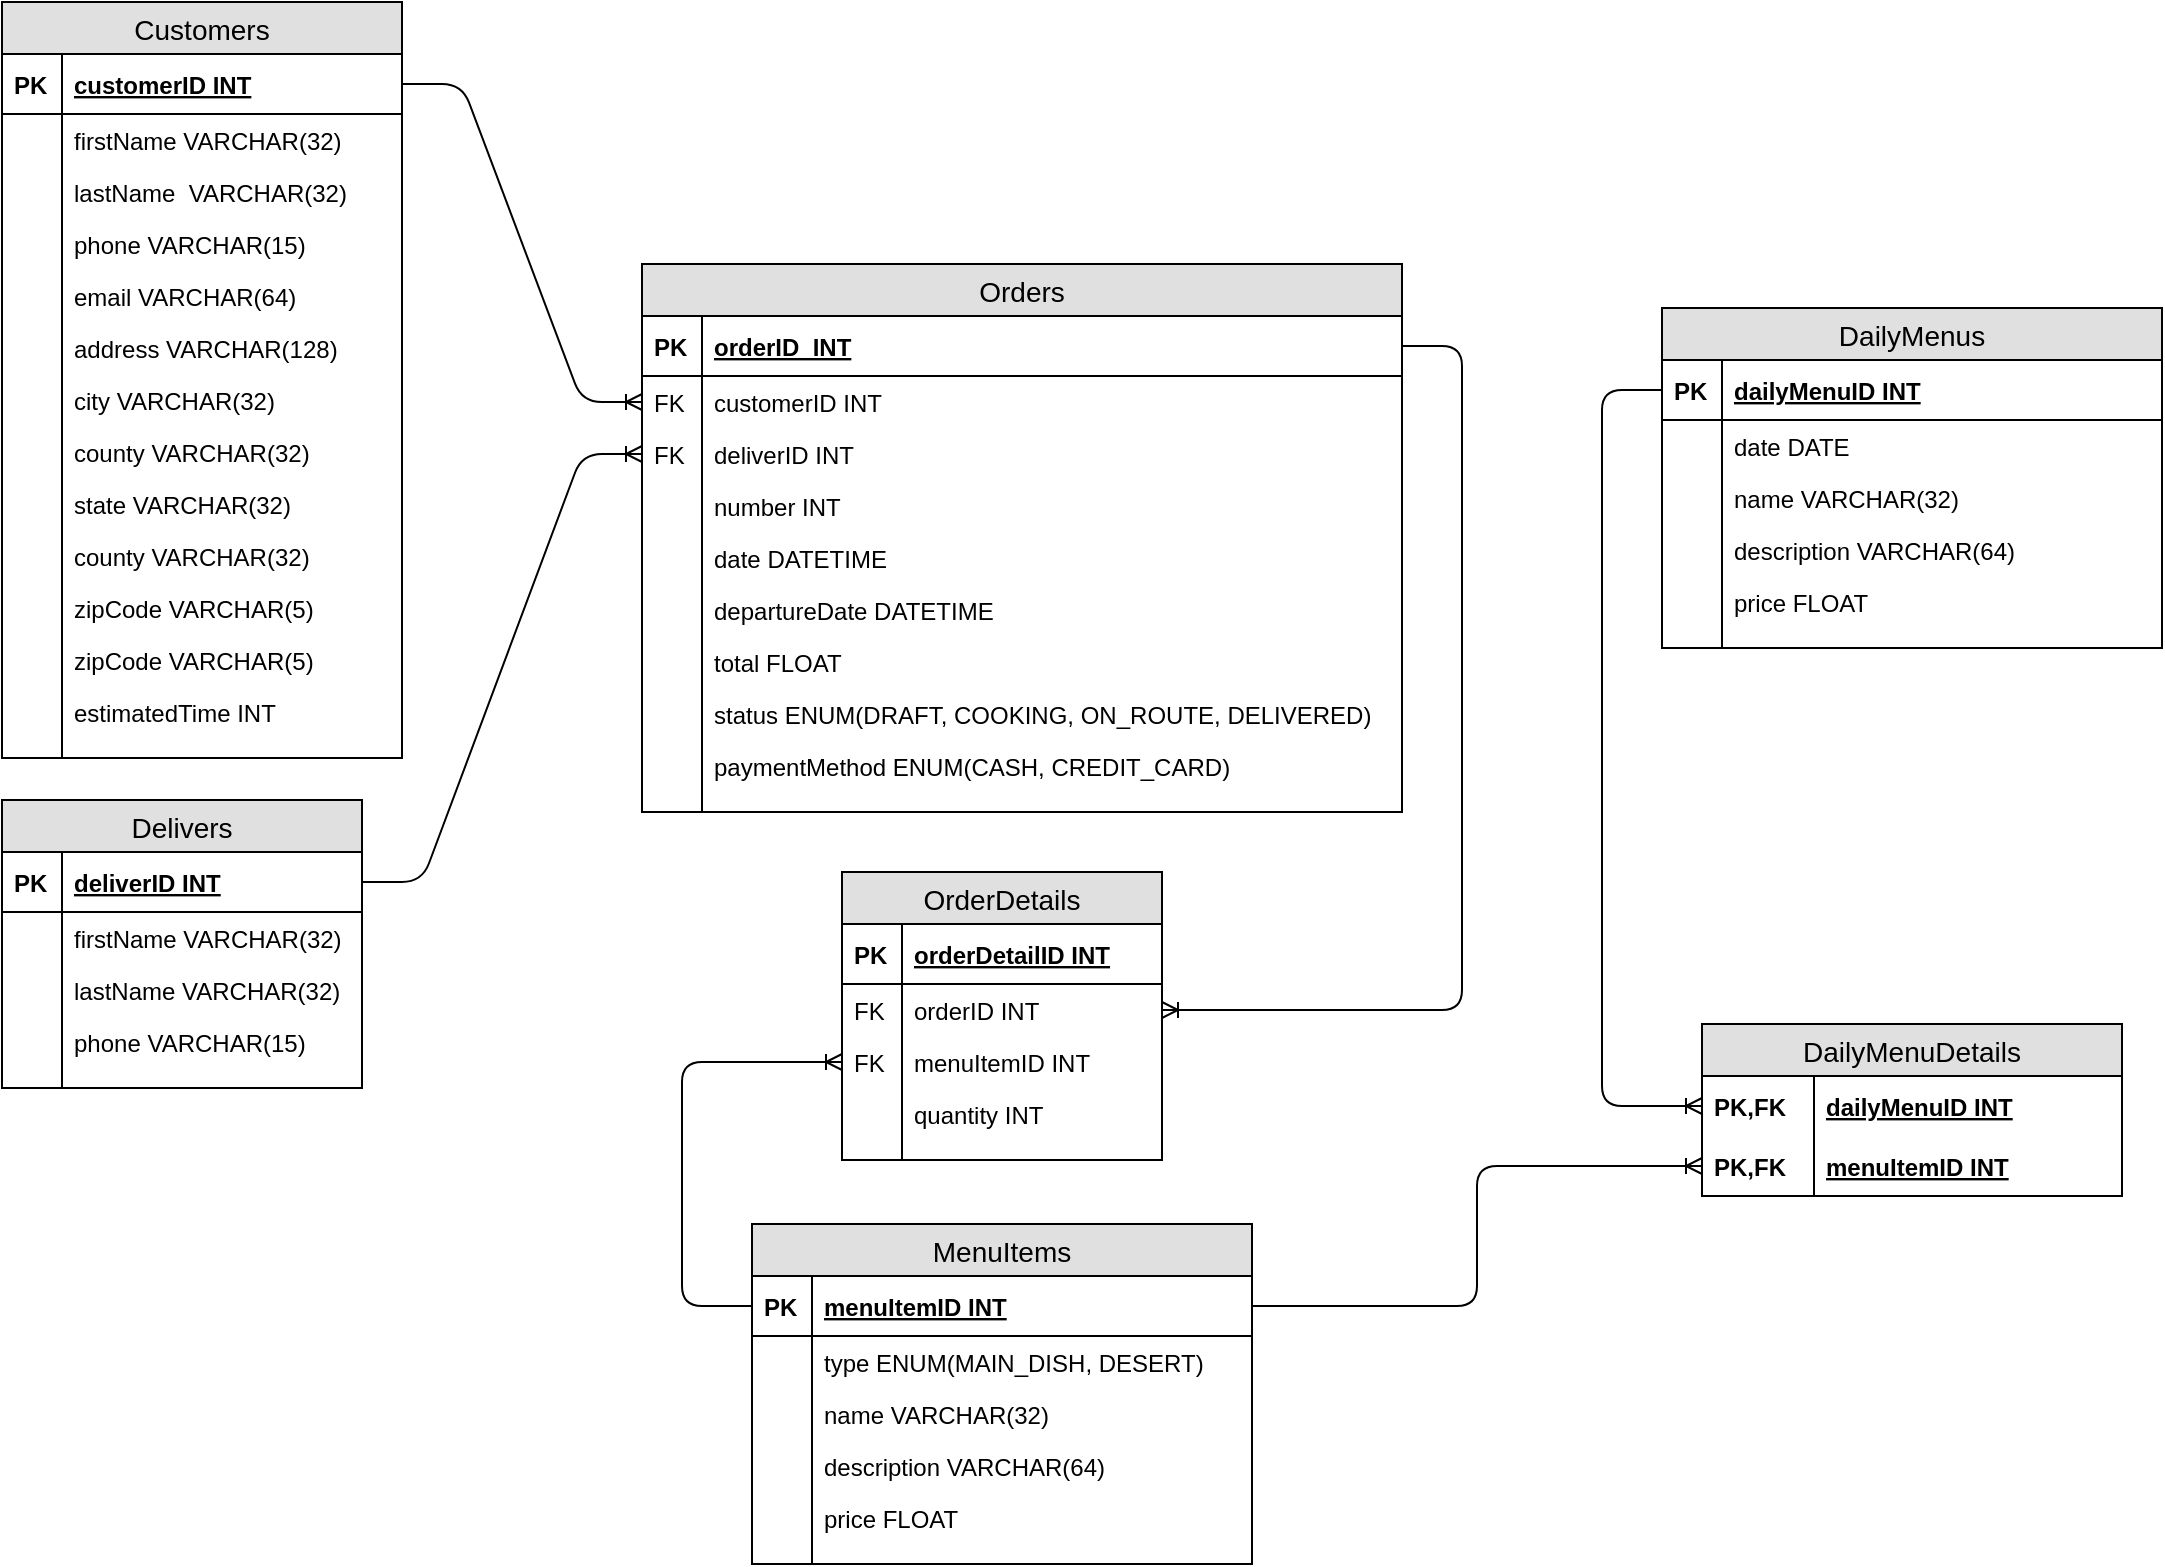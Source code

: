 <mxfile version="12.2.2" type="device" pages="1"><diagram id="wR0KNuhJX3K6WUtiu4oN" name="Page-1"><mxGraphModel dx="1580" dy="1400" grid="1" gridSize="10" guides="1" tooltips="1" connect="1" arrows="1" fold="1" page="1" pageScale="1" pageWidth="1400" pageHeight="850" math="0" shadow="0"><root><mxCell id="0"/><mxCell id="1" parent="0"/><mxCell id="6V4h6MlY9bYVKuWyyU_e-1" value="" style="group" parent="1" vertex="1" connectable="0"><mxGeometry x="160" y="37" width="200" height="326" as="geometry"/></mxCell><mxCell id="FPmMy3zGwwAEb1R0RZ_Z-8" value="Customers" style="swimlane;fontStyle=0;childLayout=stackLayout;horizontal=1;startSize=26;fillColor=#e0e0e0;horizontalStack=0;resizeParent=1;resizeParentMax=0;resizeLast=0;collapsible=1;marginBottom=0;swimlaneFillColor=#ffffff;align=center;fontSize=14;" parent="6V4h6MlY9bYVKuWyyU_e-1" vertex="1"><mxGeometry y="-18" width="200" height="378" as="geometry"><mxRectangle width="100" height="26" as="alternateBounds"/></mxGeometry></mxCell><mxCell id="FPmMy3zGwwAEb1R0RZ_Z-9" value="customerID INT" style="shape=partialRectangle;top=0;left=0;right=0;bottom=1;align=left;verticalAlign=middle;fillColor=none;spacingLeft=34;spacingRight=4;overflow=hidden;rotatable=0;points=[[0,0.5],[1,0.5]];portConstraint=eastwest;dropTarget=0;fontStyle=5;fontSize=12;" parent="FPmMy3zGwwAEb1R0RZ_Z-8" vertex="1"><mxGeometry y="26" width="200" height="30" as="geometry"/></mxCell><mxCell id="FPmMy3zGwwAEb1R0RZ_Z-10" value="PK" style="shape=partialRectangle;top=0;left=0;bottom=0;fillColor=none;align=left;verticalAlign=middle;spacingLeft=4;spacingRight=4;overflow=hidden;rotatable=0;points=[];portConstraint=eastwest;part=1;fontSize=12;fontStyle=1" parent="FPmMy3zGwwAEb1R0RZ_Z-9" vertex="1" connectable="0"><mxGeometry width="30" height="30" as="geometry"/></mxCell><mxCell id="FPmMy3zGwwAEb1R0RZ_Z-11" value="firstName VARCHAR(32)" style="shape=partialRectangle;top=0;left=0;right=0;bottom=0;align=left;verticalAlign=top;fillColor=none;spacingLeft=34;spacingRight=4;overflow=hidden;rotatable=0;points=[[0,0.5],[1,0.5]];portConstraint=eastwest;dropTarget=0;fontSize=12;" parent="FPmMy3zGwwAEb1R0RZ_Z-8" vertex="1"><mxGeometry y="56" width="200" height="26" as="geometry"/></mxCell><mxCell id="FPmMy3zGwwAEb1R0RZ_Z-12" value="" style="shape=partialRectangle;top=0;left=0;bottom=0;fillColor=none;align=left;verticalAlign=top;spacingLeft=4;spacingRight=4;overflow=hidden;rotatable=0;points=[];portConstraint=eastwest;part=1;fontSize=12;" parent="FPmMy3zGwwAEb1R0RZ_Z-11" vertex="1" connectable="0"><mxGeometry width="30" height="26" as="geometry"/></mxCell><mxCell id="FPmMy3zGwwAEb1R0RZ_Z-13" value="lastName  VARCHAR(32)" style="shape=partialRectangle;top=0;left=0;right=0;bottom=0;align=left;verticalAlign=top;fillColor=none;spacingLeft=34;spacingRight=4;overflow=hidden;rotatable=0;points=[[0,0.5],[1,0.5]];portConstraint=eastwest;dropTarget=0;fontSize=12;" parent="FPmMy3zGwwAEb1R0RZ_Z-8" vertex="1"><mxGeometry y="82" width="200" height="26" as="geometry"/></mxCell><mxCell id="FPmMy3zGwwAEb1R0RZ_Z-14" value="" style="shape=partialRectangle;top=0;left=0;bottom=0;fillColor=none;align=left;verticalAlign=top;spacingLeft=4;spacingRight=4;overflow=hidden;rotatable=0;points=[];portConstraint=eastwest;part=1;fontSize=12;" parent="FPmMy3zGwwAEb1R0RZ_Z-13" vertex="1" connectable="0"><mxGeometry width="30" height="26" as="geometry"/></mxCell><mxCell id="FPmMy3zGwwAEb1R0RZ_Z-15" value="phone VARCHAR(15)" style="shape=partialRectangle;top=0;left=0;right=0;bottom=0;align=left;verticalAlign=top;fillColor=none;spacingLeft=34;spacingRight=4;overflow=hidden;rotatable=0;points=[[0,0.5],[1,0.5]];portConstraint=eastwest;dropTarget=0;fontSize=12;" parent="FPmMy3zGwwAEb1R0RZ_Z-8" vertex="1"><mxGeometry y="108" width="200" height="26" as="geometry"/></mxCell><mxCell id="FPmMy3zGwwAEb1R0RZ_Z-16" value="" style="shape=partialRectangle;top=0;left=0;bottom=0;fillColor=none;align=left;verticalAlign=top;spacingLeft=4;spacingRight=4;overflow=hidden;rotatable=0;points=[];portConstraint=eastwest;part=1;fontSize=12;" parent="FPmMy3zGwwAEb1R0RZ_Z-15" vertex="1" connectable="0"><mxGeometry width="30" height="26" as="geometry"/></mxCell><mxCell id="Izu8OFCrph6kNY3dcC4S-18" value="email VARCHAR(64)" style="shape=partialRectangle;top=0;left=0;right=0;bottom=0;align=left;verticalAlign=top;fillColor=none;spacingLeft=34;spacingRight=4;overflow=hidden;rotatable=0;points=[[0,0.5],[1,0.5]];portConstraint=eastwest;dropTarget=0;fontSize=12;" parent="FPmMy3zGwwAEb1R0RZ_Z-8" vertex="1"><mxGeometry y="134" width="200" height="26" as="geometry"/></mxCell><mxCell id="Izu8OFCrph6kNY3dcC4S-19" value="" style="shape=partialRectangle;top=0;left=0;bottom=0;fillColor=none;align=left;verticalAlign=top;spacingLeft=4;spacingRight=4;overflow=hidden;rotatable=0;points=[];portConstraint=eastwest;part=1;fontSize=12;" parent="Izu8OFCrph6kNY3dcC4S-18" vertex="1" connectable="0"><mxGeometry width="30" height="26" as="geometry"/></mxCell><mxCell id="Izu8OFCrph6kNY3dcC4S-22" value="address VARCHAR(128)" style="shape=partialRectangle;top=0;left=0;right=0;bottom=0;align=left;verticalAlign=top;fillColor=none;spacingLeft=34;spacingRight=4;overflow=hidden;rotatable=0;points=[[0,0.5],[1,0.5]];portConstraint=eastwest;dropTarget=0;fontSize=12;" parent="FPmMy3zGwwAEb1R0RZ_Z-8" vertex="1"><mxGeometry y="160" width="200" height="26" as="geometry"/></mxCell><mxCell id="Izu8OFCrph6kNY3dcC4S-23" value="" style="shape=partialRectangle;top=0;left=0;bottom=0;fillColor=none;align=left;verticalAlign=top;spacingLeft=4;spacingRight=4;overflow=hidden;rotatable=0;points=[];portConstraint=eastwest;part=1;fontSize=12;" parent="Izu8OFCrph6kNY3dcC4S-22" vertex="1" connectable="0"><mxGeometry width="30" height="26" as="geometry"/></mxCell><mxCell id="Izu8OFCrph6kNY3dcC4S-24" value="city VARCHAR(32)" style="shape=partialRectangle;top=0;left=0;right=0;bottom=0;align=left;verticalAlign=top;fillColor=none;spacingLeft=34;spacingRight=4;overflow=hidden;rotatable=0;points=[[0,0.5],[1,0.5]];portConstraint=eastwest;dropTarget=0;fontSize=12;" parent="FPmMy3zGwwAEb1R0RZ_Z-8" vertex="1"><mxGeometry y="186" width="200" height="26" as="geometry"/></mxCell><mxCell id="Izu8OFCrph6kNY3dcC4S-25" value="" style="shape=partialRectangle;top=0;left=0;bottom=0;fillColor=none;align=left;verticalAlign=top;spacingLeft=4;spacingRight=4;overflow=hidden;rotatable=0;points=[];portConstraint=eastwest;part=1;fontSize=12;" parent="Izu8OFCrph6kNY3dcC4S-24" vertex="1" connectable="0"><mxGeometry width="30" height="26" as="geometry"/></mxCell><mxCell id="Izu8OFCrph6kNY3dcC4S-28" value="county VARCHAR(32)" style="shape=partialRectangle;top=0;left=0;right=0;bottom=0;align=left;verticalAlign=top;fillColor=none;spacingLeft=34;spacingRight=4;overflow=hidden;rotatable=0;points=[[0,0.5],[1,0.5]];portConstraint=eastwest;dropTarget=0;fontSize=12;" parent="FPmMy3zGwwAEb1R0RZ_Z-8" vertex="1"><mxGeometry y="212" width="200" height="26" as="geometry"/></mxCell><mxCell id="Izu8OFCrph6kNY3dcC4S-29" value="" style="shape=partialRectangle;top=0;left=0;bottom=0;fillColor=none;align=left;verticalAlign=top;spacingLeft=4;spacingRight=4;overflow=hidden;rotatable=0;points=[];portConstraint=eastwest;part=1;fontSize=12;" parent="Izu8OFCrph6kNY3dcC4S-28" vertex="1" connectable="0"><mxGeometry width="30" height="26" as="geometry"/></mxCell><mxCell id="Izu8OFCrph6kNY3dcC4S-26" value="state VARCHAR(32)" style="shape=partialRectangle;top=0;left=0;right=0;bottom=0;align=left;verticalAlign=top;fillColor=none;spacingLeft=34;spacingRight=4;overflow=hidden;rotatable=0;points=[[0,0.5],[1,0.5]];portConstraint=eastwest;dropTarget=0;fontSize=12;" parent="FPmMy3zGwwAEb1R0RZ_Z-8" vertex="1"><mxGeometry y="238" width="200" height="26" as="geometry"/></mxCell><mxCell id="Izu8OFCrph6kNY3dcC4S-27" value="" style="shape=partialRectangle;top=0;left=0;bottom=0;fillColor=none;align=left;verticalAlign=top;spacingLeft=4;spacingRight=4;overflow=hidden;rotatable=0;points=[];portConstraint=eastwest;part=1;fontSize=12;" parent="Izu8OFCrph6kNY3dcC4S-26" vertex="1" connectable="0"><mxGeometry width="30" height="26" as="geometry"/></mxCell><mxCell id="Izu8OFCrph6kNY3dcC4S-30" value="county VARCHAR(32)" style="shape=partialRectangle;top=0;left=0;right=0;bottom=0;align=left;verticalAlign=top;fillColor=none;spacingLeft=34;spacingRight=4;overflow=hidden;rotatable=0;points=[[0,0.5],[1,0.5]];portConstraint=eastwest;dropTarget=0;fontSize=12;" parent="FPmMy3zGwwAEb1R0RZ_Z-8" vertex="1"><mxGeometry y="264" width="200" height="26" as="geometry"/></mxCell><mxCell id="Izu8OFCrph6kNY3dcC4S-31" value="" style="shape=partialRectangle;top=0;left=0;bottom=0;fillColor=none;align=left;verticalAlign=top;spacingLeft=4;spacingRight=4;overflow=hidden;rotatable=0;points=[];portConstraint=eastwest;part=1;fontSize=12;" parent="Izu8OFCrph6kNY3dcC4S-30" vertex="1" connectable="0"><mxGeometry width="30" height="26" as="geometry"/></mxCell><mxCell id="Izu8OFCrph6kNY3dcC4S-32" value="zipCode VARCHAR(5)" style="shape=partialRectangle;top=0;left=0;right=0;bottom=0;align=left;verticalAlign=top;fillColor=none;spacingLeft=34;spacingRight=4;overflow=hidden;rotatable=0;points=[[0,0.5],[1,0.5]];portConstraint=eastwest;dropTarget=0;fontSize=12;" parent="FPmMy3zGwwAEb1R0RZ_Z-8" vertex="1"><mxGeometry y="290" width="200" height="26" as="geometry"/></mxCell><mxCell id="Izu8OFCrph6kNY3dcC4S-33" value="" style="shape=partialRectangle;top=0;left=0;bottom=0;fillColor=none;align=left;verticalAlign=top;spacingLeft=4;spacingRight=4;overflow=hidden;rotatable=0;points=[];portConstraint=eastwest;part=1;fontSize=12;" parent="Izu8OFCrph6kNY3dcC4S-32" vertex="1" connectable="0"><mxGeometry width="30" height="26" as="geometry"/></mxCell><mxCell id="CyYUseVfOM9XEdmcsI3x-57" value="zipCode VARCHAR(5)" style="shape=partialRectangle;top=0;left=0;right=0;bottom=0;align=left;verticalAlign=top;fillColor=none;spacingLeft=34;spacingRight=4;overflow=hidden;rotatable=0;points=[[0,0.5],[1,0.5]];portConstraint=eastwest;dropTarget=0;fontSize=12;" vertex="1" parent="FPmMy3zGwwAEb1R0RZ_Z-8"><mxGeometry y="316" width="200" height="26" as="geometry"/></mxCell><mxCell id="CyYUseVfOM9XEdmcsI3x-58" value="" style="shape=partialRectangle;top=0;left=0;bottom=0;fillColor=none;align=left;verticalAlign=top;spacingLeft=4;spacingRight=4;overflow=hidden;rotatable=0;points=[];portConstraint=eastwest;part=1;fontSize=12;" vertex="1" connectable="0" parent="CyYUseVfOM9XEdmcsI3x-57"><mxGeometry width="30" height="26" as="geometry"/></mxCell><mxCell id="CyYUseVfOM9XEdmcsI3x-97" value="estimatedTime INT" style="shape=partialRectangle;top=0;left=0;right=0;bottom=0;align=left;verticalAlign=top;fillColor=none;spacingLeft=34;spacingRight=4;overflow=hidden;rotatable=0;points=[[0,0.5],[1,0.5]];portConstraint=eastwest;dropTarget=0;fontSize=12;" vertex="1" parent="FPmMy3zGwwAEb1R0RZ_Z-8"><mxGeometry y="342" width="200" height="26" as="geometry"/></mxCell><mxCell id="CyYUseVfOM9XEdmcsI3x-98" value="" style="shape=partialRectangle;top=0;left=0;bottom=0;fillColor=none;align=left;verticalAlign=top;spacingLeft=4;spacingRight=4;overflow=hidden;rotatable=0;points=[];portConstraint=eastwest;part=1;fontSize=12;" vertex="1" connectable="0" parent="CyYUseVfOM9XEdmcsI3x-97"><mxGeometry width="30" height="26" as="geometry"/></mxCell><mxCell id="FPmMy3zGwwAEb1R0RZ_Z-17" value="" style="shape=partialRectangle;top=0;left=0;right=0;bottom=0;align=left;verticalAlign=top;fillColor=none;spacingLeft=34;spacingRight=4;overflow=hidden;rotatable=0;points=[[0,0.5],[1,0.5]];portConstraint=eastwest;dropTarget=0;fontSize=12;" parent="FPmMy3zGwwAEb1R0RZ_Z-8" vertex="1"><mxGeometry y="368" width="200" height="10" as="geometry"/></mxCell><mxCell id="FPmMy3zGwwAEb1R0RZ_Z-18" value="" style="shape=partialRectangle;top=0;left=0;bottom=0;fillColor=none;align=left;verticalAlign=top;spacingLeft=4;spacingRight=4;overflow=hidden;rotatable=0;points=[];portConstraint=eastwest;part=1;fontSize=12;" parent="FPmMy3zGwwAEb1R0RZ_Z-17" vertex="1" connectable="0"><mxGeometry width="30" height="10" as="geometry"/></mxCell><mxCell id="Izu8OFCrph6kNY3dcC4S-77" value="" style="edgeStyle=entityRelationEdgeStyle;fontSize=12;html=1;endArrow=ERoneToMany;exitX=1;exitY=0.5;exitDx=0;exitDy=0;entryX=0;entryY=0.5;entryDx=0;entryDy=0;" parent="1" source="FPmMy3zGwwAEb1R0RZ_Z-9" target="FPmMy3zGwwAEb1R0RZ_Z-22" edge="1"><mxGeometry width="100" height="100" relative="1" as="geometry"><mxPoint x="100" y="560" as="sourcePoint"/><mxPoint x="200" y="460" as="targetPoint"/></mxGeometry></mxCell><mxCell id="FPmMy3zGwwAEb1R0RZ_Z-19" value="Orders" style="swimlane;fontStyle=0;childLayout=stackLayout;horizontal=1;startSize=26;fillColor=#e0e0e0;horizontalStack=0;resizeParent=1;resizeParentMax=0;resizeLast=0;collapsible=1;marginBottom=0;swimlaneFillColor=#ffffff;align=center;fontSize=14;" parent="1" vertex="1"><mxGeometry x="480" y="150" width="380" height="274" as="geometry"/></mxCell><mxCell id="FPmMy3zGwwAEb1R0RZ_Z-20" value="orderID  INT" style="shape=partialRectangle;top=0;left=0;right=0;bottom=1;align=left;verticalAlign=middle;fillColor=none;spacingLeft=34;spacingRight=4;overflow=hidden;rotatable=0;points=[[0,0.5],[1,0.5]];portConstraint=eastwest;dropTarget=0;fontStyle=5;fontSize=12;" parent="FPmMy3zGwwAEb1R0RZ_Z-19" vertex="1"><mxGeometry y="26" width="380" height="30" as="geometry"/></mxCell><mxCell id="FPmMy3zGwwAEb1R0RZ_Z-21" value="PK" style="shape=partialRectangle;top=0;left=0;bottom=0;fillColor=none;align=left;verticalAlign=middle;spacingLeft=4;spacingRight=4;overflow=hidden;rotatable=0;points=[];portConstraint=eastwest;part=1;fontSize=12;fontStyle=1" parent="FPmMy3zGwwAEb1R0RZ_Z-20" vertex="1" connectable="0"><mxGeometry width="30" height="30" as="geometry"/></mxCell><mxCell id="FPmMy3zGwwAEb1R0RZ_Z-22" value="customerID INT" style="shape=partialRectangle;top=0;left=0;right=0;bottom=0;align=left;verticalAlign=top;fillColor=none;spacingLeft=34;spacingRight=4;overflow=hidden;rotatable=0;points=[[0,0.5],[1,0.5]];portConstraint=eastwest;dropTarget=0;fontSize=12;" parent="FPmMy3zGwwAEb1R0RZ_Z-19" vertex="1"><mxGeometry y="56" width="380" height="26" as="geometry"/></mxCell><mxCell id="FPmMy3zGwwAEb1R0RZ_Z-23" value="FK" style="shape=partialRectangle;top=0;left=0;bottom=0;fillColor=none;align=left;verticalAlign=top;spacingLeft=4;spacingRight=4;overflow=hidden;rotatable=0;points=[];portConstraint=eastwest;part=1;fontSize=12;" parent="FPmMy3zGwwAEb1R0RZ_Z-22" vertex="1" connectable="0"><mxGeometry width="30" height="26" as="geometry"/></mxCell><mxCell id="FPmMy3zGwwAEb1R0RZ_Z-24" value="deliverID INT" style="shape=partialRectangle;top=0;left=0;right=0;bottom=0;align=left;verticalAlign=top;fillColor=none;spacingLeft=34;spacingRight=4;overflow=hidden;rotatable=0;points=[[0,0.5],[1,0.5]];portConstraint=eastwest;dropTarget=0;fontSize=12;" parent="FPmMy3zGwwAEb1R0RZ_Z-19" vertex="1"><mxGeometry y="82" width="380" height="26" as="geometry"/></mxCell><mxCell id="FPmMy3zGwwAEb1R0RZ_Z-25" value="FK" style="shape=partialRectangle;top=0;left=0;bottom=0;fillColor=none;align=left;verticalAlign=top;spacingLeft=4;spacingRight=4;overflow=hidden;rotatable=0;points=[];portConstraint=eastwest;part=1;fontSize=12;" parent="FPmMy3zGwwAEb1R0RZ_Z-24" vertex="1" connectable="0"><mxGeometry width="30" height="26" as="geometry"/></mxCell><mxCell id="CyYUseVfOM9XEdmcsI3x-55" value="number INT" style="shape=partialRectangle;top=0;left=0;right=0;bottom=0;align=left;verticalAlign=top;fillColor=none;spacingLeft=34;spacingRight=4;overflow=hidden;rotatable=0;points=[[0,0.5],[1,0.5]];portConstraint=eastwest;dropTarget=0;fontSize=12;" vertex="1" parent="FPmMy3zGwwAEb1R0RZ_Z-19"><mxGeometry y="108" width="380" height="26" as="geometry"/></mxCell><mxCell id="CyYUseVfOM9XEdmcsI3x-56" value="" style="shape=partialRectangle;top=0;left=0;bottom=0;fillColor=none;align=left;verticalAlign=top;spacingLeft=4;spacingRight=4;overflow=hidden;rotatable=0;points=[];portConstraint=eastwest;part=1;fontSize=12;" vertex="1" connectable="0" parent="CyYUseVfOM9XEdmcsI3x-55"><mxGeometry width="30" height="26" as="geometry"/></mxCell><mxCell id="CyYUseVfOM9XEdmcsI3x-53" value="date DATETIME" style="shape=partialRectangle;top=0;left=0;right=0;bottom=0;align=left;verticalAlign=top;fillColor=none;spacingLeft=34;spacingRight=4;overflow=hidden;rotatable=0;points=[[0,0.5],[1,0.5]];portConstraint=eastwest;dropTarget=0;fontSize=12;" vertex="1" parent="FPmMy3zGwwAEb1R0RZ_Z-19"><mxGeometry y="134" width="380" height="26" as="geometry"/></mxCell><mxCell id="CyYUseVfOM9XEdmcsI3x-54" value="" style="shape=partialRectangle;top=0;left=0;bottom=0;fillColor=none;align=left;verticalAlign=top;spacingLeft=4;spacingRight=4;overflow=hidden;rotatable=0;points=[];portConstraint=eastwest;part=1;fontSize=12;" vertex="1" connectable="0" parent="CyYUseVfOM9XEdmcsI3x-53"><mxGeometry width="30" height="26" as="geometry"/></mxCell><mxCell id="CyYUseVfOM9XEdmcsI3x-95" value="departureDate DATETIME" style="shape=partialRectangle;top=0;left=0;right=0;bottom=0;align=left;verticalAlign=top;fillColor=none;spacingLeft=34;spacingRight=4;overflow=hidden;rotatable=0;points=[[0,0.5],[1,0.5]];portConstraint=eastwest;dropTarget=0;fontSize=12;" vertex="1" parent="FPmMy3zGwwAEb1R0RZ_Z-19"><mxGeometry y="160" width="380" height="26" as="geometry"/></mxCell><mxCell id="CyYUseVfOM9XEdmcsI3x-96" value="" style="shape=partialRectangle;top=0;left=0;bottom=0;fillColor=none;align=left;verticalAlign=top;spacingLeft=4;spacingRight=4;overflow=hidden;rotatable=0;points=[];portConstraint=eastwest;part=1;fontSize=12;" vertex="1" connectable="0" parent="CyYUseVfOM9XEdmcsI3x-95"><mxGeometry width="30" height="26" as="geometry"/></mxCell><mxCell id="FPmMy3zGwwAEb1R0RZ_Z-26" value="total FLOAT" style="shape=partialRectangle;top=0;left=0;right=0;bottom=0;align=left;verticalAlign=top;fillColor=none;spacingLeft=34;spacingRight=4;overflow=hidden;rotatable=0;points=[[0,0.5],[1,0.5]];portConstraint=eastwest;dropTarget=0;fontSize=12;" parent="FPmMy3zGwwAEb1R0RZ_Z-19" vertex="1"><mxGeometry y="186" width="380" height="26" as="geometry"/></mxCell><mxCell id="FPmMy3zGwwAEb1R0RZ_Z-27" value="" style="shape=partialRectangle;top=0;left=0;bottom=0;fillColor=none;align=left;verticalAlign=top;spacingLeft=4;spacingRight=4;overflow=hidden;rotatable=0;points=[];portConstraint=eastwest;part=1;fontSize=12;" parent="FPmMy3zGwwAEb1R0RZ_Z-26" vertex="1" connectable="0"><mxGeometry width="30" height="26" as="geometry"/></mxCell><mxCell id="CyYUseVfOM9XEdmcsI3x-29" value="status ENUM(DRAFT, COOKING, ON_ROUTE, DELIVERED)" style="shape=partialRectangle;top=0;left=0;right=0;bottom=0;align=left;verticalAlign=top;fillColor=none;spacingLeft=34;spacingRight=4;overflow=hidden;rotatable=0;points=[[0,0.5],[1,0.5]];portConstraint=eastwest;dropTarget=0;fontSize=12;" vertex="1" parent="FPmMy3zGwwAEb1R0RZ_Z-19"><mxGeometry y="212" width="380" height="26" as="geometry"/></mxCell><mxCell id="CyYUseVfOM9XEdmcsI3x-30" value="" style="shape=partialRectangle;top=0;left=0;bottom=0;fillColor=none;align=left;verticalAlign=top;spacingLeft=4;spacingRight=4;overflow=hidden;rotatable=0;points=[];portConstraint=eastwest;part=1;fontSize=12;" vertex="1" connectable="0" parent="CyYUseVfOM9XEdmcsI3x-29"><mxGeometry width="30" height="26" as="geometry"/></mxCell><mxCell id="CyYUseVfOM9XEdmcsI3x-51" value="paymentMethod ENUM(CASH, CREDIT_CARD)" style="shape=partialRectangle;top=0;left=0;right=0;bottom=0;align=left;verticalAlign=top;fillColor=none;spacingLeft=34;spacingRight=4;overflow=hidden;rotatable=0;points=[[0,0.5],[1,0.5]];portConstraint=eastwest;dropTarget=0;fontSize=12;" vertex="1" parent="FPmMy3zGwwAEb1R0RZ_Z-19"><mxGeometry y="238" width="380" height="26" as="geometry"/></mxCell><mxCell id="CyYUseVfOM9XEdmcsI3x-52" value="" style="shape=partialRectangle;top=0;left=0;bottom=0;fillColor=none;align=left;verticalAlign=top;spacingLeft=4;spacingRight=4;overflow=hidden;rotatable=0;points=[];portConstraint=eastwest;part=1;fontSize=12;" vertex="1" connectable="0" parent="CyYUseVfOM9XEdmcsI3x-51"><mxGeometry width="30" height="26" as="geometry"/></mxCell><mxCell id="FPmMy3zGwwAEb1R0RZ_Z-28" value="" style="shape=partialRectangle;top=0;left=0;right=0;bottom=0;align=left;verticalAlign=top;fillColor=none;spacingLeft=34;spacingRight=4;overflow=hidden;rotatable=0;points=[[0,0.5],[1,0.5]];portConstraint=eastwest;dropTarget=0;fontSize=12;" parent="FPmMy3zGwwAEb1R0RZ_Z-19" vertex="1"><mxGeometry y="264" width="380" height="10" as="geometry"/></mxCell><mxCell id="FPmMy3zGwwAEb1R0RZ_Z-29" value="" style="shape=partialRectangle;top=0;left=0;bottom=0;fillColor=none;align=left;verticalAlign=top;spacingLeft=4;spacingRight=4;overflow=hidden;rotatable=0;points=[];portConstraint=eastwest;part=1;fontSize=12;" parent="FPmMy3zGwwAEb1R0RZ_Z-28" vertex="1" connectable="0"><mxGeometry width="30" height="10" as="geometry"/></mxCell><mxCell id="Izu8OFCrph6kNY3dcC4S-84" value="" style="fontSize=12;html=1;endArrow=ERoneToMany;exitX=1;exitY=0.5;exitDx=0;exitDy=0;entryX=1;entryY=0.5;entryDx=0;entryDy=0;edgeStyle=elbowEdgeStyle;" parent="1" source="FPmMy3zGwwAEb1R0RZ_Z-20" target="Izu8OFCrph6kNY3dcC4S-39" edge="1"><mxGeometry width="100" height="100" relative="1" as="geometry"><mxPoint x="860" y="720" as="sourcePoint"/><mxPoint x="960" y="620" as="targetPoint"/><Array as="points"><mxPoint x="890" y="370"/></Array></mxGeometry></mxCell><mxCell id="Izu8OFCrph6kNY3dcC4S-90" value="" style="group" parent="1" vertex="1" connectable="0"><mxGeometry x="580" y="454" width="160" height="144" as="geometry"/></mxCell><mxCell id="Izu8OFCrph6kNY3dcC4S-36" value="OrderDetails" style="swimlane;fontStyle=0;childLayout=stackLayout;horizontal=1;startSize=26;fillColor=#e0e0e0;horizontalStack=0;resizeParent=1;resizeParentMax=0;resizeLast=0;collapsible=1;marginBottom=0;swimlaneFillColor=#ffffff;align=center;fontSize=14;" parent="Izu8OFCrph6kNY3dcC4S-90" vertex="1"><mxGeometry width="160" height="144" as="geometry"/></mxCell><mxCell id="Izu8OFCrph6kNY3dcC4S-37" value="orderDetailID INT" style="shape=partialRectangle;top=0;left=0;right=0;bottom=1;align=left;verticalAlign=middle;fillColor=none;spacingLeft=34;spacingRight=4;overflow=hidden;rotatable=0;points=[[0,0.5],[1,0.5]];portConstraint=eastwest;dropTarget=0;fontStyle=5;fontSize=12;" parent="Izu8OFCrph6kNY3dcC4S-36" vertex="1"><mxGeometry y="26" width="160" height="30" as="geometry"/></mxCell><mxCell id="Izu8OFCrph6kNY3dcC4S-38" value="PK" style="shape=partialRectangle;top=0;left=0;bottom=0;fillColor=none;align=left;verticalAlign=middle;spacingLeft=4;spacingRight=4;overflow=hidden;rotatable=0;points=[];portConstraint=eastwest;part=1;fontSize=12;fontStyle=1" parent="Izu8OFCrph6kNY3dcC4S-37" vertex="1" connectable="0"><mxGeometry width="30" height="30" as="geometry"/></mxCell><mxCell id="Izu8OFCrph6kNY3dcC4S-39" value="orderID INT" style="shape=partialRectangle;top=0;left=0;right=0;bottom=0;align=left;verticalAlign=top;fillColor=none;spacingLeft=34;spacingRight=4;overflow=hidden;rotatable=0;points=[[0,0.5],[1,0.5]];portConstraint=eastwest;dropTarget=0;fontSize=12;" parent="Izu8OFCrph6kNY3dcC4S-36" vertex="1"><mxGeometry y="56" width="160" height="26" as="geometry"/></mxCell><mxCell id="Izu8OFCrph6kNY3dcC4S-40" value="FK" style="shape=partialRectangle;top=0;left=0;bottom=0;fillColor=none;align=left;verticalAlign=top;spacingLeft=4;spacingRight=4;overflow=hidden;rotatable=0;points=[];portConstraint=eastwest;part=1;fontSize=12;" parent="Izu8OFCrph6kNY3dcC4S-39" vertex="1" connectable="0"><mxGeometry width="30" height="26" as="geometry"/></mxCell><mxCell id="Izu8OFCrph6kNY3dcC4S-41" value="menuItemID INT" style="shape=partialRectangle;top=0;left=0;right=0;bottom=0;align=left;verticalAlign=top;fillColor=none;spacingLeft=34;spacingRight=4;overflow=hidden;rotatable=0;points=[[0,0.5],[1,0.5]];portConstraint=eastwest;dropTarget=0;fontSize=12;" parent="Izu8OFCrph6kNY3dcC4S-36" vertex="1"><mxGeometry y="82" width="160" height="26" as="geometry"/></mxCell><mxCell id="Izu8OFCrph6kNY3dcC4S-42" value="FK" style="shape=partialRectangle;top=0;left=0;bottom=0;fillColor=none;align=left;verticalAlign=top;spacingLeft=4;spacingRight=4;overflow=hidden;rotatable=0;points=[];portConstraint=eastwest;part=1;fontSize=12;" parent="Izu8OFCrph6kNY3dcC4S-41" vertex="1" connectable="0"><mxGeometry width="30" height="26" as="geometry"/></mxCell><mxCell id="Izu8OFCrph6kNY3dcC4S-43" value="quantity INT" style="shape=partialRectangle;top=0;left=0;right=0;bottom=0;align=left;verticalAlign=top;fillColor=none;spacingLeft=34;spacingRight=4;overflow=hidden;rotatable=0;points=[[0,0.5],[1,0.5]];portConstraint=eastwest;dropTarget=0;fontSize=12;" parent="Izu8OFCrph6kNY3dcC4S-36" vertex="1"><mxGeometry y="108" width="160" height="26" as="geometry"/></mxCell><mxCell id="Izu8OFCrph6kNY3dcC4S-44" value="" style="shape=partialRectangle;top=0;left=0;bottom=0;fillColor=none;align=left;verticalAlign=top;spacingLeft=4;spacingRight=4;overflow=hidden;rotatable=0;points=[];portConstraint=eastwest;part=1;fontSize=12;" parent="Izu8OFCrph6kNY3dcC4S-43" vertex="1" connectable="0"><mxGeometry width="30" height="26" as="geometry"/></mxCell><mxCell id="Izu8OFCrph6kNY3dcC4S-45" value="" style="shape=partialRectangle;top=0;left=0;right=0;bottom=0;align=left;verticalAlign=top;fillColor=none;spacingLeft=34;spacingRight=4;overflow=hidden;rotatable=0;points=[[0,0.5],[1,0.5]];portConstraint=eastwest;dropTarget=0;fontSize=12;" parent="Izu8OFCrph6kNY3dcC4S-36" vertex="1"><mxGeometry y="134" width="160" height="10" as="geometry"/></mxCell><mxCell id="Izu8OFCrph6kNY3dcC4S-46" value="" style="shape=partialRectangle;top=0;left=0;bottom=0;fillColor=none;align=left;verticalAlign=top;spacingLeft=4;spacingRight=4;overflow=hidden;rotatable=0;points=[];portConstraint=eastwest;part=1;fontSize=12;" parent="Izu8OFCrph6kNY3dcC4S-45" vertex="1" connectable="0"><mxGeometry width="30" height="10" as="geometry"/></mxCell><mxCell id="CyYUseVfOM9XEdmcsI3x-28" value="" style="edgeStyle=entityRelationEdgeStyle;fontSize=12;html=1;endArrow=ERoneToMany;exitX=1;exitY=0.5;exitDx=0;exitDy=0;entryX=0;entryY=0.5;entryDx=0;entryDy=0;" edge="1" parent="1" source="CyYUseVfOM9XEdmcsI3x-3" target="FPmMy3zGwwAEb1R0RZ_Z-24"><mxGeometry width="100" height="100" relative="1" as="geometry"><mxPoint x="160" y="890" as="sourcePoint"/><mxPoint x="260" y="790" as="targetPoint"/></mxGeometry></mxCell><mxCell id="CyYUseVfOM9XEdmcsI3x-2" value="Delivers" style="swimlane;fontStyle=0;childLayout=stackLayout;horizontal=1;startSize=26;fillColor=#e0e0e0;horizontalStack=0;resizeParent=1;resizeParentMax=0;resizeLast=0;collapsible=1;marginBottom=0;swimlaneFillColor=#ffffff;align=center;fontSize=14;" vertex="1" parent="1"><mxGeometry x="160" y="418" width="180" height="144" as="geometry"><mxRectangle width="100" height="26" as="alternateBounds"/></mxGeometry></mxCell><mxCell id="CyYUseVfOM9XEdmcsI3x-3" value="deliverID INT" style="shape=partialRectangle;top=0;left=0;right=0;bottom=1;align=left;verticalAlign=middle;fillColor=none;spacingLeft=34;spacingRight=4;overflow=hidden;rotatable=0;points=[[0,0.5],[1,0.5]];portConstraint=eastwest;dropTarget=0;fontStyle=5;fontSize=12;" vertex="1" parent="CyYUseVfOM9XEdmcsI3x-2"><mxGeometry y="26" width="180" height="30" as="geometry"/></mxCell><mxCell id="CyYUseVfOM9XEdmcsI3x-4" value="PK" style="shape=partialRectangle;top=0;left=0;bottom=0;fillColor=none;align=left;verticalAlign=middle;spacingLeft=4;spacingRight=4;overflow=hidden;rotatable=0;points=[];portConstraint=eastwest;part=1;fontSize=12;fontStyle=1" vertex="1" connectable="0" parent="CyYUseVfOM9XEdmcsI3x-3"><mxGeometry width="30" height="30" as="geometry"/></mxCell><mxCell id="CyYUseVfOM9XEdmcsI3x-5" value="firstName VARCHAR(32)" style="shape=partialRectangle;top=0;left=0;right=0;bottom=0;align=left;verticalAlign=top;fillColor=none;spacingLeft=34;spacingRight=4;overflow=hidden;rotatable=0;points=[[0,0.5],[1,0.5]];portConstraint=eastwest;dropTarget=0;fontSize=12;" vertex="1" parent="CyYUseVfOM9XEdmcsI3x-2"><mxGeometry y="56" width="180" height="26" as="geometry"/></mxCell><mxCell id="CyYUseVfOM9XEdmcsI3x-6" value="" style="shape=partialRectangle;top=0;left=0;bottom=0;fillColor=none;align=left;verticalAlign=top;spacingLeft=4;spacingRight=4;overflow=hidden;rotatable=0;points=[];portConstraint=eastwest;part=1;fontSize=12;" vertex="1" connectable="0" parent="CyYUseVfOM9XEdmcsI3x-5"><mxGeometry width="30" height="26" as="geometry"/></mxCell><mxCell id="CyYUseVfOM9XEdmcsI3x-7" value="lastName VARCHAR(32)" style="shape=partialRectangle;top=0;left=0;right=0;bottom=0;align=left;verticalAlign=top;fillColor=none;spacingLeft=34;spacingRight=4;overflow=hidden;rotatable=0;points=[[0,0.5],[1,0.5]];portConstraint=eastwest;dropTarget=0;fontSize=12;" vertex="1" parent="CyYUseVfOM9XEdmcsI3x-2"><mxGeometry y="82" width="180" height="26" as="geometry"/></mxCell><mxCell id="CyYUseVfOM9XEdmcsI3x-8" value="" style="shape=partialRectangle;top=0;left=0;bottom=0;fillColor=none;align=left;verticalAlign=top;spacingLeft=4;spacingRight=4;overflow=hidden;rotatable=0;points=[];portConstraint=eastwest;part=1;fontSize=12;" vertex="1" connectable="0" parent="CyYUseVfOM9XEdmcsI3x-7"><mxGeometry width="30" height="26" as="geometry"/></mxCell><mxCell id="CyYUseVfOM9XEdmcsI3x-9" value="phone VARCHAR(15)" style="shape=partialRectangle;top=0;left=0;right=0;bottom=0;align=left;verticalAlign=top;fillColor=none;spacingLeft=34;spacingRight=4;overflow=hidden;rotatable=0;points=[[0,0.5],[1,0.5]];portConstraint=eastwest;dropTarget=0;fontSize=12;" vertex="1" parent="CyYUseVfOM9XEdmcsI3x-2"><mxGeometry y="108" width="180" height="26" as="geometry"/></mxCell><mxCell id="CyYUseVfOM9XEdmcsI3x-10" value="" style="shape=partialRectangle;top=0;left=0;bottom=0;fillColor=none;align=left;verticalAlign=top;spacingLeft=4;spacingRight=4;overflow=hidden;rotatable=0;points=[];portConstraint=eastwest;part=1;fontSize=12;" vertex="1" connectable="0" parent="CyYUseVfOM9XEdmcsI3x-9"><mxGeometry width="30" height="26" as="geometry"/></mxCell><mxCell id="CyYUseVfOM9XEdmcsI3x-25" value="" style="shape=partialRectangle;top=0;left=0;right=0;bottom=0;align=left;verticalAlign=top;fillColor=none;spacingLeft=34;spacingRight=4;overflow=hidden;rotatable=0;points=[[0,0.5],[1,0.5]];portConstraint=eastwest;dropTarget=0;fontSize=12;" vertex="1" parent="CyYUseVfOM9XEdmcsI3x-2"><mxGeometry y="134" width="180" height="10" as="geometry"/></mxCell><mxCell id="CyYUseVfOM9XEdmcsI3x-26" value="" style="shape=partialRectangle;top=0;left=0;bottom=0;fillColor=none;align=left;verticalAlign=top;spacingLeft=4;spacingRight=4;overflow=hidden;rotatable=0;points=[];portConstraint=eastwest;part=1;fontSize=12;" vertex="1" connectable="0" parent="CyYUseVfOM9XEdmcsI3x-25"><mxGeometry width="30" height="10" as="geometry"/></mxCell><mxCell id="CyYUseVfOM9XEdmcsI3x-34" value="MenuItems" style="swimlane;fontStyle=0;childLayout=stackLayout;horizontal=1;startSize=26;fillColor=#e0e0e0;horizontalStack=0;resizeParent=1;resizeParentMax=0;resizeLast=0;collapsible=1;marginBottom=0;swimlaneFillColor=#ffffff;align=center;fontSize=14;" vertex="1" parent="1"><mxGeometry x="535" y="630" width="250" height="170" as="geometry"/></mxCell><mxCell id="CyYUseVfOM9XEdmcsI3x-35" value="menuItemID INT" style="shape=partialRectangle;top=0;left=0;right=0;bottom=1;align=left;verticalAlign=middle;fillColor=none;spacingLeft=34;spacingRight=4;overflow=hidden;rotatable=0;points=[[0,0.5],[1,0.5]];portConstraint=eastwest;dropTarget=0;fontStyle=5;fontSize=12;" vertex="1" parent="CyYUseVfOM9XEdmcsI3x-34"><mxGeometry y="26" width="250" height="30" as="geometry"/></mxCell><mxCell id="CyYUseVfOM9XEdmcsI3x-36" value="PK" style="shape=partialRectangle;top=0;left=0;bottom=0;fillColor=none;align=left;verticalAlign=middle;spacingLeft=4;spacingRight=4;overflow=hidden;rotatable=0;points=[];portConstraint=eastwest;part=1;fontSize=12;fontStyle=1" vertex="1" connectable="0" parent="CyYUseVfOM9XEdmcsI3x-35"><mxGeometry width="30" height="30" as="geometry"/></mxCell><mxCell id="CyYUseVfOM9XEdmcsI3x-37" value="type ENUM(MAIN_DISH, DESERT)" style="shape=partialRectangle;top=0;left=0;right=0;bottom=0;align=left;verticalAlign=top;fillColor=none;spacingLeft=34;spacingRight=4;overflow=hidden;rotatable=0;points=[[0,0.5],[1,0.5]];portConstraint=eastwest;dropTarget=0;fontSize=12;" vertex="1" parent="CyYUseVfOM9XEdmcsI3x-34"><mxGeometry y="56" width="250" height="26" as="geometry"/></mxCell><mxCell id="CyYUseVfOM9XEdmcsI3x-38" value="" style="shape=partialRectangle;top=0;left=0;bottom=0;fillColor=none;align=left;verticalAlign=top;spacingLeft=4;spacingRight=4;overflow=hidden;rotatable=0;points=[];portConstraint=eastwest;part=1;fontSize=12;" vertex="1" connectable="0" parent="CyYUseVfOM9XEdmcsI3x-37"><mxGeometry width="30" height="26" as="geometry"/></mxCell><mxCell id="CyYUseVfOM9XEdmcsI3x-39" value="name VARCHAR(32)" style="shape=partialRectangle;top=0;left=0;right=0;bottom=0;align=left;verticalAlign=top;fillColor=none;spacingLeft=34;spacingRight=4;overflow=hidden;rotatable=0;points=[[0,0.5],[1,0.5]];portConstraint=eastwest;dropTarget=0;fontSize=12;" vertex="1" parent="CyYUseVfOM9XEdmcsI3x-34"><mxGeometry y="82" width="250" height="26" as="geometry"/></mxCell><mxCell id="CyYUseVfOM9XEdmcsI3x-40" value="" style="shape=partialRectangle;top=0;left=0;bottom=0;fillColor=none;align=left;verticalAlign=top;spacingLeft=4;spacingRight=4;overflow=hidden;rotatable=0;points=[];portConstraint=eastwest;part=1;fontSize=12;" vertex="1" connectable="0" parent="CyYUseVfOM9XEdmcsI3x-39"><mxGeometry width="30" height="26" as="geometry"/></mxCell><mxCell id="CyYUseVfOM9XEdmcsI3x-41" value="description VARCHAR(64)" style="shape=partialRectangle;top=0;left=0;right=0;bottom=0;align=left;verticalAlign=top;fillColor=none;spacingLeft=34;spacingRight=4;overflow=hidden;rotatable=0;points=[[0,0.5],[1,0.5]];portConstraint=eastwest;dropTarget=0;fontSize=12;" vertex="1" parent="CyYUseVfOM9XEdmcsI3x-34"><mxGeometry y="108" width="250" height="26" as="geometry"/></mxCell><mxCell id="CyYUseVfOM9XEdmcsI3x-42" value="" style="shape=partialRectangle;top=0;left=0;bottom=0;fillColor=none;align=left;verticalAlign=top;spacingLeft=4;spacingRight=4;overflow=hidden;rotatable=0;points=[];portConstraint=eastwest;part=1;fontSize=12;" vertex="1" connectable="0" parent="CyYUseVfOM9XEdmcsI3x-41"><mxGeometry width="30" height="26" as="geometry"/></mxCell><mxCell id="CyYUseVfOM9XEdmcsI3x-45" value="price FLOAT" style="shape=partialRectangle;top=0;left=0;right=0;bottom=0;align=left;verticalAlign=top;fillColor=none;spacingLeft=34;spacingRight=4;overflow=hidden;rotatable=0;points=[[0,0.5],[1,0.5]];portConstraint=eastwest;dropTarget=0;fontSize=12;" vertex="1" parent="CyYUseVfOM9XEdmcsI3x-34"><mxGeometry y="134" width="250" height="26" as="geometry"/></mxCell><mxCell id="CyYUseVfOM9XEdmcsI3x-46" value="" style="shape=partialRectangle;top=0;left=0;bottom=0;fillColor=none;align=left;verticalAlign=top;spacingLeft=4;spacingRight=4;overflow=hidden;rotatable=0;points=[];portConstraint=eastwest;part=1;fontSize=12;" vertex="1" connectable="0" parent="CyYUseVfOM9XEdmcsI3x-45"><mxGeometry width="30" height="26" as="geometry"/></mxCell><mxCell id="CyYUseVfOM9XEdmcsI3x-43" value="" style="shape=partialRectangle;top=0;left=0;right=0;bottom=0;align=left;verticalAlign=top;fillColor=none;spacingLeft=34;spacingRight=4;overflow=hidden;rotatable=0;points=[[0,0.5],[1,0.5]];portConstraint=eastwest;dropTarget=0;fontSize=12;" vertex="1" parent="CyYUseVfOM9XEdmcsI3x-34"><mxGeometry y="160" width="250" height="10" as="geometry"/></mxCell><mxCell id="CyYUseVfOM9XEdmcsI3x-44" value="" style="shape=partialRectangle;top=0;left=0;bottom=0;fillColor=none;align=left;verticalAlign=top;spacingLeft=4;spacingRight=4;overflow=hidden;rotatable=0;points=[];portConstraint=eastwest;part=1;fontSize=12;" vertex="1" connectable="0" parent="CyYUseVfOM9XEdmcsI3x-43"><mxGeometry width="30" height="10" as="geometry"/></mxCell><mxCell id="CyYUseVfOM9XEdmcsI3x-50" value="" style="fontSize=12;html=1;endArrow=ERoneToMany;exitX=0;exitY=0.5;exitDx=0;exitDy=0;edgeStyle=elbowEdgeStyle;entryX=0;entryY=0.5;entryDx=0;entryDy=0;" edge="1" parent="1" source="CyYUseVfOM9XEdmcsI3x-35" target="Izu8OFCrph6kNY3dcC4S-41"><mxGeometry width="100" height="100" relative="1" as="geometry"><mxPoint x="160" y="920" as="sourcePoint"/><mxPoint x="260" y="820" as="targetPoint"/><Array as="points"><mxPoint x="500" y="600"/><mxPoint x="480" y="610"/></Array></mxGeometry></mxCell><mxCell id="CyYUseVfOM9XEdmcsI3x-59" value="DailyMenus" style="swimlane;fontStyle=0;childLayout=stackLayout;horizontal=1;startSize=26;fillColor=#e0e0e0;horizontalStack=0;resizeParent=1;resizeParentMax=0;resizeLast=0;collapsible=1;marginBottom=0;swimlaneFillColor=#ffffff;align=center;fontSize=14;" vertex="1" parent="1"><mxGeometry x="990" y="172" width="250" height="170" as="geometry"/></mxCell><mxCell id="CyYUseVfOM9XEdmcsI3x-60" value="dailyMenuID INT" style="shape=partialRectangle;top=0;left=0;right=0;bottom=1;align=left;verticalAlign=middle;fillColor=none;spacingLeft=34;spacingRight=4;overflow=hidden;rotatable=0;points=[[0,0.5],[1,0.5]];portConstraint=eastwest;dropTarget=0;fontStyle=5;fontSize=12;" vertex="1" parent="CyYUseVfOM9XEdmcsI3x-59"><mxGeometry y="26" width="250" height="30" as="geometry"/></mxCell><mxCell id="CyYUseVfOM9XEdmcsI3x-61" value="PK" style="shape=partialRectangle;top=0;left=0;bottom=0;fillColor=none;align=left;verticalAlign=middle;spacingLeft=4;spacingRight=4;overflow=hidden;rotatable=0;points=[];portConstraint=eastwest;part=1;fontSize=12;fontStyle=1" vertex="1" connectable="0" parent="CyYUseVfOM9XEdmcsI3x-60"><mxGeometry width="30" height="30" as="geometry"/></mxCell><mxCell id="CyYUseVfOM9XEdmcsI3x-62" value="date DATE" style="shape=partialRectangle;top=0;left=0;right=0;bottom=0;align=left;verticalAlign=top;fillColor=none;spacingLeft=34;spacingRight=4;overflow=hidden;rotatable=0;points=[[0,0.5],[1,0.5]];portConstraint=eastwest;dropTarget=0;fontSize=12;" vertex="1" parent="CyYUseVfOM9XEdmcsI3x-59"><mxGeometry y="56" width="250" height="26" as="geometry"/></mxCell><mxCell id="CyYUseVfOM9XEdmcsI3x-63" value="" style="shape=partialRectangle;top=0;left=0;bottom=0;fillColor=none;align=left;verticalAlign=top;spacingLeft=4;spacingRight=4;overflow=hidden;rotatable=0;points=[];portConstraint=eastwest;part=1;fontSize=12;" vertex="1" connectable="0" parent="CyYUseVfOM9XEdmcsI3x-62"><mxGeometry width="30" height="26" as="geometry"/></mxCell><mxCell id="CyYUseVfOM9XEdmcsI3x-64" value="name VARCHAR(32)" style="shape=partialRectangle;top=0;left=0;right=0;bottom=0;align=left;verticalAlign=top;fillColor=none;spacingLeft=34;spacingRight=4;overflow=hidden;rotatable=0;points=[[0,0.5],[1,0.5]];portConstraint=eastwest;dropTarget=0;fontSize=12;" vertex="1" parent="CyYUseVfOM9XEdmcsI3x-59"><mxGeometry y="82" width="250" height="26" as="geometry"/></mxCell><mxCell id="CyYUseVfOM9XEdmcsI3x-65" value="" style="shape=partialRectangle;top=0;left=0;bottom=0;fillColor=none;align=left;verticalAlign=top;spacingLeft=4;spacingRight=4;overflow=hidden;rotatable=0;points=[];portConstraint=eastwest;part=1;fontSize=12;" vertex="1" connectable="0" parent="CyYUseVfOM9XEdmcsI3x-64"><mxGeometry width="30" height="26" as="geometry"/></mxCell><mxCell id="CyYUseVfOM9XEdmcsI3x-66" value="description VARCHAR(64)" style="shape=partialRectangle;top=0;left=0;right=0;bottom=0;align=left;verticalAlign=top;fillColor=none;spacingLeft=34;spacingRight=4;overflow=hidden;rotatable=0;points=[[0,0.5],[1,0.5]];portConstraint=eastwest;dropTarget=0;fontSize=12;" vertex="1" parent="CyYUseVfOM9XEdmcsI3x-59"><mxGeometry y="108" width="250" height="26" as="geometry"/></mxCell><mxCell id="CyYUseVfOM9XEdmcsI3x-67" value="" style="shape=partialRectangle;top=0;left=0;bottom=0;fillColor=none;align=left;verticalAlign=top;spacingLeft=4;spacingRight=4;overflow=hidden;rotatable=0;points=[];portConstraint=eastwest;part=1;fontSize=12;" vertex="1" connectable="0" parent="CyYUseVfOM9XEdmcsI3x-66"><mxGeometry width="30" height="26" as="geometry"/></mxCell><mxCell id="CyYUseVfOM9XEdmcsI3x-68" value="price FLOAT" style="shape=partialRectangle;top=0;left=0;right=0;bottom=0;align=left;verticalAlign=top;fillColor=none;spacingLeft=34;spacingRight=4;overflow=hidden;rotatable=0;points=[[0,0.5],[1,0.5]];portConstraint=eastwest;dropTarget=0;fontSize=12;" vertex="1" parent="CyYUseVfOM9XEdmcsI3x-59"><mxGeometry y="134" width="250" height="26" as="geometry"/></mxCell><mxCell id="CyYUseVfOM9XEdmcsI3x-69" value="" style="shape=partialRectangle;top=0;left=0;bottom=0;fillColor=none;align=left;verticalAlign=top;spacingLeft=4;spacingRight=4;overflow=hidden;rotatable=0;points=[];portConstraint=eastwest;part=1;fontSize=12;" vertex="1" connectable="0" parent="CyYUseVfOM9XEdmcsI3x-68"><mxGeometry width="30" height="26" as="geometry"/></mxCell><mxCell id="CyYUseVfOM9XEdmcsI3x-70" value="" style="shape=partialRectangle;top=0;left=0;right=0;bottom=0;align=left;verticalAlign=top;fillColor=none;spacingLeft=34;spacingRight=4;overflow=hidden;rotatable=0;points=[[0,0.5],[1,0.5]];portConstraint=eastwest;dropTarget=0;fontSize=12;" vertex="1" parent="CyYUseVfOM9XEdmcsI3x-59"><mxGeometry y="160" width="250" height="10" as="geometry"/></mxCell><mxCell id="CyYUseVfOM9XEdmcsI3x-71" value="" style="shape=partialRectangle;top=0;left=0;bottom=0;fillColor=none;align=left;verticalAlign=top;spacingLeft=4;spacingRight=4;overflow=hidden;rotatable=0;points=[];portConstraint=eastwest;part=1;fontSize=12;" vertex="1" connectable="0" parent="CyYUseVfOM9XEdmcsI3x-70"><mxGeometry width="30" height="10" as="geometry"/></mxCell><mxCell id="CyYUseVfOM9XEdmcsI3x-85" value="DailyMenuDetails" style="swimlane;fontStyle=0;childLayout=stackLayout;horizontal=1;startSize=26;fillColor=#e0e0e0;horizontalStack=0;resizeParent=1;resizeParentMax=0;resizeLast=0;collapsible=1;marginBottom=0;swimlaneFillColor=#ffffff;align=center;fontSize=14;" vertex="1" parent="1"><mxGeometry x="1010" y="530" width="210" height="86" as="geometry"/></mxCell><mxCell id="CyYUseVfOM9XEdmcsI3x-86" value="dailyMenuID INT" style="shape=partialRectangle;top=0;left=0;right=0;bottom=0;align=left;verticalAlign=middle;fillColor=none;spacingLeft=60;spacingRight=4;overflow=hidden;rotatable=0;points=[[0,0.5],[1,0.5]];portConstraint=eastwest;dropTarget=0;fontStyle=5;fontSize=12;" vertex="1" parent="CyYUseVfOM9XEdmcsI3x-85"><mxGeometry y="26" width="210" height="30" as="geometry"/></mxCell><mxCell id="CyYUseVfOM9XEdmcsI3x-87" value="PK,FK" style="shape=partialRectangle;fontStyle=1;top=0;left=0;bottom=0;fillColor=none;align=left;verticalAlign=middle;spacingLeft=4;spacingRight=4;overflow=hidden;rotatable=0;points=[];portConstraint=eastwest;part=1;fontSize=12;" vertex="1" connectable="0" parent="CyYUseVfOM9XEdmcsI3x-86"><mxGeometry width="56" height="30" as="geometry"/></mxCell><mxCell id="CyYUseVfOM9XEdmcsI3x-88" value="menuItemID INT" style="shape=partialRectangle;top=0;left=0;right=0;bottom=1;align=left;verticalAlign=middle;fillColor=none;spacingLeft=60;spacingRight=4;overflow=hidden;rotatable=0;points=[[0,0.5],[1,0.5]];portConstraint=eastwest;dropTarget=0;fontStyle=5;fontSize=12;" vertex="1" parent="CyYUseVfOM9XEdmcsI3x-85"><mxGeometry y="56" width="210" height="30" as="geometry"/></mxCell><mxCell id="CyYUseVfOM9XEdmcsI3x-89" value="PK,FK" style="shape=partialRectangle;fontStyle=1;top=0;left=0;bottom=0;fillColor=none;align=left;verticalAlign=middle;spacingLeft=4;spacingRight=4;overflow=hidden;rotatable=0;points=[];portConstraint=eastwest;part=1;fontSize=12;" vertex="1" connectable="0" parent="CyYUseVfOM9XEdmcsI3x-88"><mxGeometry width="56" height="30" as="geometry"/></mxCell><mxCell id="CyYUseVfOM9XEdmcsI3x-93" value="" style="edgeStyle=elbowEdgeStyle;fontSize=12;html=1;endArrow=ERoneToMany;entryX=0;entryY=0.5;entryDx=0;entryDy=0;" edge="1" parent="1" source="CyYUseVfOM9XEdmcsI3x-35" target="CyYUseVfOM9XEdmcsI3x-88"><mxGeometry width="100" height="100" relative="1" as="geometry"><mxPoint x="830" y="870" as="sourcePoint"/><mxPoint x="930" y="770" as="targetPoint"/></mxGeometry></mxCell><mxCell id="CyYUseVfOM9XEdmcsI3x-94" value="" style="edgeStyle=elbowEdgeStyle;fontSize=12;html=1;endArrow=ERoneToMany;exitX=0;exitY=0.5;exitDx=0;exitDy=0;" edge="1" parent="1" source="CyYUseVfOM9XEdmcsI3x-60" target="CyYUseVfOM9XEdmcsI3x-86"><mxGeometry width="100" height="100" relative="1" as="geometry"><mxPoint x="990" y="920" as="sourcePoint"/><mxPoint x="1090" y="820" as="targetPoint"/><Array as="points"><mxPoint x="960" y="400"/></Array></mxGeometry></mxCell></root></mxGraphModel></diagram></mxfile>
